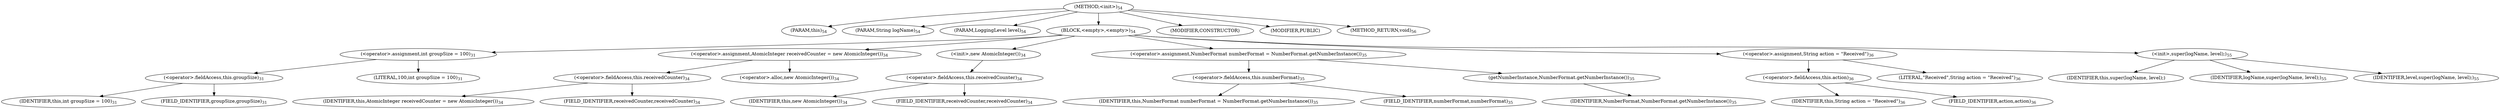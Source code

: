 digraph "&lt;init&gt;" {  
"189" [label = <(METHOD,&lt;init&gt;)<SUB>54</SUB>> ]
"10" [label = <(PARAM,this)<SUB>54</SUB>> ]
"190" [label = <(PARAM,String logName)<SUB>54</SUB>> ]
"191" [label = <(PARAM,LoggingLevel level)<SUB>54</SUB>> ]
"192" [label = <(BLOCK,&lt;empty&gt;,&lt;empty&gt;)<SUB>54</SUB>> ]
"193" [label = <(&lt;operator&gt;.assignment,int groupSize = 100)<SUB>31</SUB>> ]
"194" [label = <(&lt;operator&gt;.fieldAccess,this.groupSize)<SUB>31</SUB>> ]
"195" [label = <(IDENTIFIER,this,int groupSize = 100)<SUB>31</SUB>> ]
"196" [label = <(FIELD_IDENTIFIER,groupSize,groupSize)<SUB>31</SUB>> ]
"197" [label = <(LITERAL,100,int groupSize = 100)<SUB>31</SUB>> ]
"198" [label = <(&lt;operator&gt;.assignment,AtomicInteger receivedCounter = new AtomicInteger())<SUB>34</SUB>> ]
"199" [label = <(&lt;operator&gt;.fieldAccess,this.receivedCounter)<SUB>34</SUB>> ]
"200" [label = <(IDENTIFIER,this,AtomicInteger receivedCounter = new AtomicInteger())<SUB>34</SUB>> ]
"201" [label = <(FIELD_IDENTIFIER,receivedCounter,receivedCounter)<SUB>34</SUB>> ]
"202" [label = <(&lt;operator&gt;.alloc,new AtomicInteger())<SUB>34</SUB>> ]
"203" [label = <(&lt;init&gt;,new AtomicInteger())<SUB>34</SUB>> ]
"204" [label = <(&lt;operator&gt;.fieldAccess,this.receivedCounter)<SUB>34</SUB>> ]
"205" [label = <(IDENTIFIER,this,new AtomicInteger())<SUB>34</SUB>> ]
"206" [label = <(FIELD_IDENTIFIER,receivedCounter,receivedCounter)<SUB>34</SUB>> ]
"207" [label = <(&lt;operator&gt;.assignment,NumberFormat numberFormat = NumberFormat.getNumberInstance())<SUB>35</SUB>> ]
"208" [label = <(&lt;operator&gt;.fieldAccess,this.numberFormat)<SUB>35</SUB>> ]
"209" [label = <(IDENTIFIER,this,NumberFormat numberFormat = NumberFormat.getNumberInstance())<SUB>35</SUB>> ]
"210" [label = <(FIELD_IDENTIFIER,numberFormat,numberFormat)<SUB>35</SUB>> ]
"211" [label = <(getNumberInstance,NumberFormat.getNumberInstance())<SUB>35</SUB>> ]
"212" [label = <(IDENTIFIER,NumberFormat,NumberFormat.getNumberInstance())<SUB>35</SUB>> ]
"213" [label = <(&lt;operator&gt;.assignment,String action = &quot;Received&quot;)<SUB>36</SUB>> ]
"214" [label = <(&lt;operator&gt;.fieldAccess,this.action)<SUB>36</SUB>> ]
"215" [label = <(IDENTIFIER,this,String action = &quot;Received&quot;)<SUB>36</SUB>> ]
"216" [label = <(FIELD_IDENTIFIER,action,action)<SUB>36</SUB>> ]
"217" [label = <(LITERAL,&quot;Received&quot;,String action = &quot;Received&quot;)<SUB>36</SUB>> ]
"218" [label = <(&lt;init&gt;,super(logName, level);)<SUB>55</SUB>> ]
"9" [label = <(IDENTIFIER,this,super(logName, level);)> ]
"219" [label = <(IDENTIFIER,logName,super(logName, level);)<SUB>55</SUB>> ]
"220" [label = <(IDENTIFIER,level,super(logName, level);)<SUB>55</SUB>> ]
"221" [label = <(MODIFIER,CONSTRUCTOR)> ]
"222" [label = <(MODIFIER,PUBLIC)> ]
"223" [label = <(METHOD_RETURN,void)<SUB>56</SUB>> ]
  "189" -> "10" 
  "189" -> "190" 
  "189" -> "191" 
  "189" -> "192" 
  "189" -> "221" 
  "189" -> "222" 
  "189" -> "223" 
  "192" -> "193" 
  "192" -> "198" 
  "192" -> "203" 
  "192" -> "207" 
  "192" -> "213" 
  "192" -> "218" 
  "193" -> "194" 
  "193" -> "197" 
  "194" -> "195" 
  "194" -> "196" 
  "198" -> "199" 
  "198" -> "202" 
  "199" -> "200" 
  "199" -> "201" 
  "203" -> "204" 
  "204" -> "205" 
  "204" -> "206" 
  "207" -> "208" 
  "207" -> "211" 
  "208" -> "209" 
  "208" -> "210" 
  "211" -> "212" 
  "213" -> "214" 
  "213" -> "217" 
  "214" -> "215" 
  "214" -> "216" 
  "218" -> "9" 
  "218" -> "219" 
  "218" -> "220" 
}
